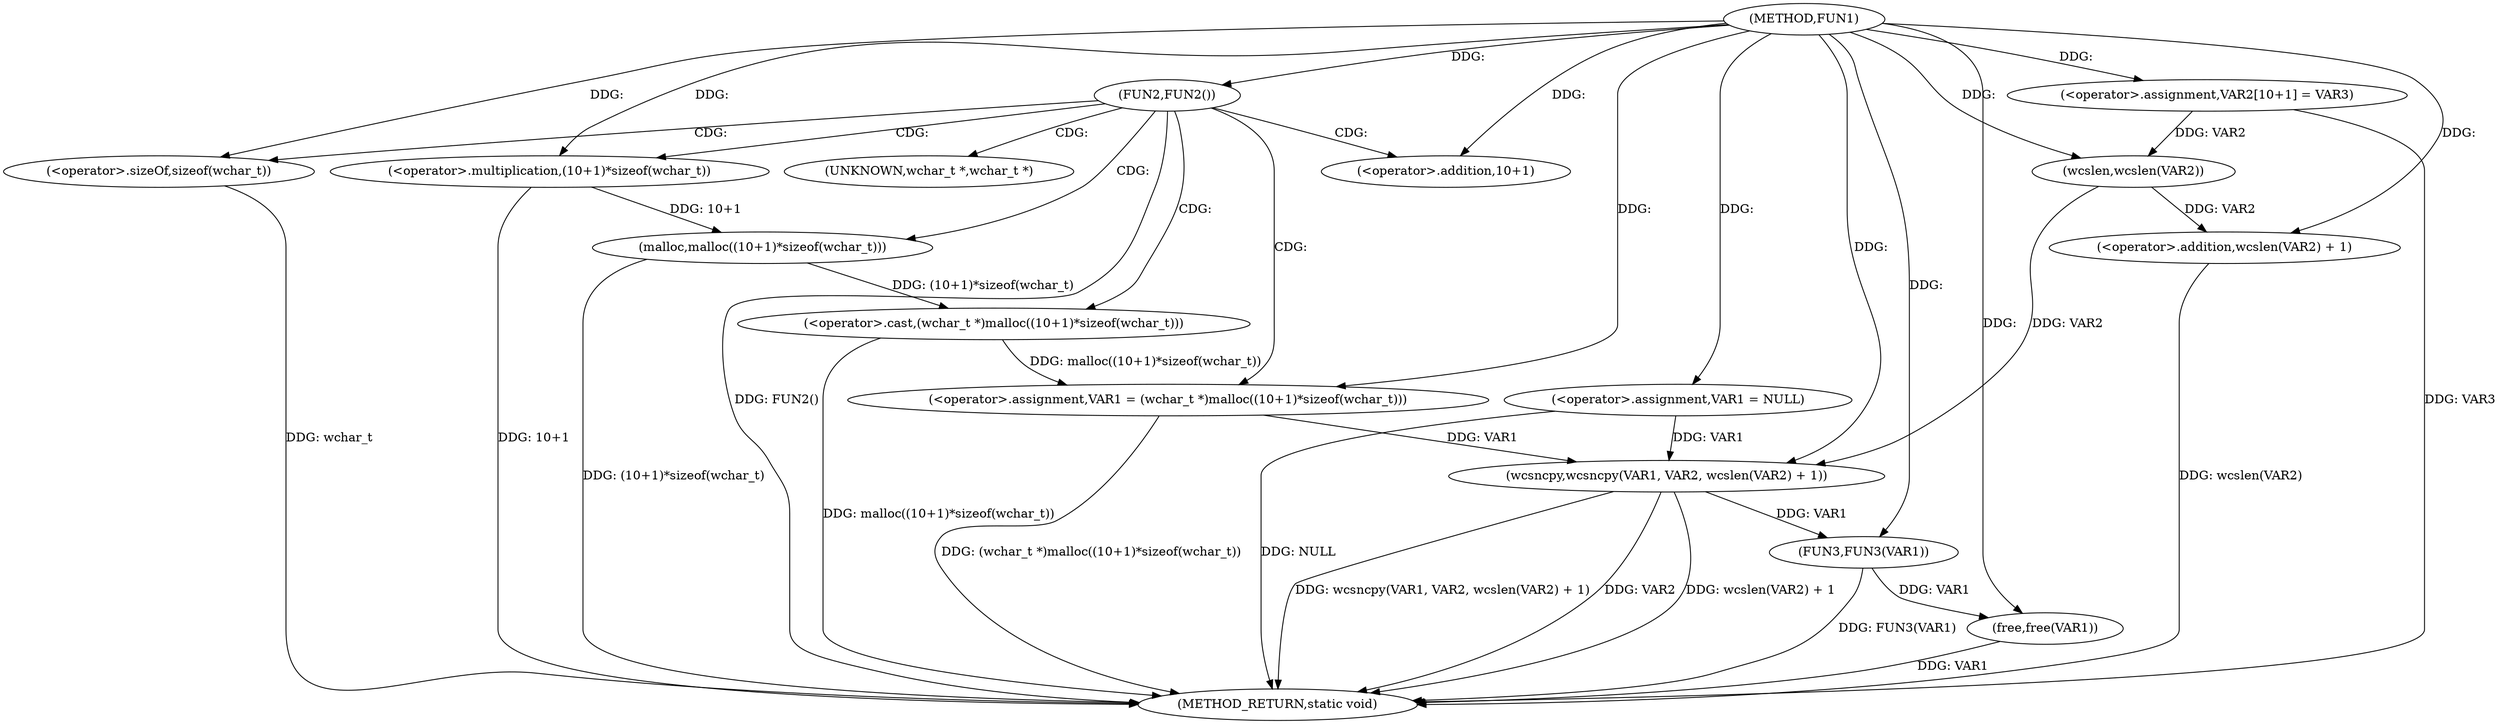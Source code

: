 digraph FUN1 {  
"1000100" [label = "(METHOD,FUN1)" ]
"1000136" [label = "(METHOD_RETURN,static void)" ]
"1000103" [label = "(<operator>.assignment,VAR1 = NULL)" ]
"1000107" [label = "(FUN2,FUN2())" ]
"1000109" [label = "(<operator>.assignment,VAR1 = (wchar_t *)malloc((10+1)*sizeof(wchar_t)))" ]
"1000111" [label = "(<operator>.cast,(wchar_t *)malloc((10+1)*sizeof(wchar_t)))" ]
"1000113" [label = "(malloc,malloc((10+1)*sizeof(wchar_t)))" ]
"1000114" [label = "(<operator>.multiplication,(10+1)*sizeof(wchar_t))" ]
"1000115" [label = "(<operator>.addition,10+1)" ]
"1000118" [label = "(<operator>.sizeOf,sizeof(wchar_t))" ]
"1000122" [label = "(<operator>.assignment,VAR2[10+1] = VAR3)" ]
"1000125" [label = "(wcsncpy,wcsncpy(VAR1, VAR2, wcslen(VAR2) + 1))" ]
"1000128" [label = "(<operator>.addition,wcslen(VAR2) + 1)" ]
"1000129" [label = "(wcslen,wcslen(VAR2))" ]
"1000132" [label = "(FUN3,FUN3(VAR1))" ]
"1000134" [label = "(free,free(VAR1))" ]
"1000112" [label = "(UNKNOWN,wchar_t *,wchar_t *)" ]
  "1000125" -> "1000136"  [ label = "DDG: wcsncpy(VAR1, VAR2, wcslen(VAR2) + 1)"] 
  "1000107" -> "1000136"  [ label = "DDG: FUN2()"] 
  "1000103" -> "1000136"  [ label = "DDG: NULL"] 
  "1000113" -> "1000136"  [ label = "DDG: (10+1)*sizeof(wchar_t)"] 
  "1000132" -> "1000136"  [ label = "DDG: FUN3(VAR1)"] 
  "1000114" -> "1000136"  [ label = "DDG: 10+1"] 
  "1000125" -> "1000136"  [ label = "DDG: VAR2"] 
  "1000125" -> "1000136"  [ label = "DDG: wcslen(VAR2) + 1"] 
  "1000118" -> "1000136"  [ label = "DDG: wchar_t"] 
  "1000109" -> "1000136"  [ label = "DDG: (wchar_t *)malloc((10+1)*sizeof(wchar_t))"] 
  "1000122" -> "1000136"  [ label = "DDG: VAR3"] 
  "1000128" -> "1000136"  [ label = "DDG: wcslen(VAR2)"] 
  "1000134" -> "1000136"  [ label = "DDG: VAR1"] 
  "1000111" -> "1000136"  [ label = "DDG: malloc((10+1)*sizeof(wchar_t))"] 
  "1000100" -> "1000103"  [ label = "DDG: "] 
  "1000100" -> "1000107"  [ label = "DDG: "] 
  "1000111" -> "1000109"  [ label = "DDG: malloc((10+1)*sizeof(wchar_t))"] 
  "1000100" -> "1000109"  [ label = "DDG: "] 
  "1000113" -> "1000111"  [ label = "DDG: (10+1)*sizeof(wchar_t)"] 
  "1000114" -> "1000113"  [ label = "DDG: 10+1"] 
  "1000100" -> "1000114"  [ label = "DDG: "] 
  "1000100" -> "1000115"  [ label = "DDG: "] 
  "1000100" -> "1000118"  [ label = "DDG: "] 
  "1000100" -> "1000122"  [ label = "DDG: "] 
  "1000103" -> "1000125"  [ label = "DDG: VAR1"] 
  "1000109" -> "1000125"  [ label = "DDG: VAR1"] 
  "1000100" -> "1000125"  [ label = "DDG: "] 
  "1000129" -> "1000125"  [ label = "DDG: VAR2"] 
  "1000129" -> "1000128"  [ label = "DDG: VAR2"] 
  "1000122" -> "1000129"  [ label = "DDG: VAR2"] 
  "1000100" -> "1000129"  [ label = "DDG: "] 
  "1000100" -> "1000128"  [ label = "DDG: "] 
  "1000125" -> "1000132"  [ label = "DDG: VAR1"] 
  "1000100" -> "1000132"  [ label = "DDG: "] 
  "1000132" -> "1000134"  [ label = "DDG: VAR1"] 
  "1000100" -> "1000134"  [ label = "DDG: "] 
  "1000107" -> "1000109"  [ label = "CDG: "] 
  "1000107" -> "1000112"  [ label = "CDG: "] 
  "1000107" -> "1000115"  [ label = "CDG: "] 
  "1000107" -> "1000113"  [ label = "CDG: "] 
  "1000107" -> "1000118"  [ label = "CDG: "] 
  "1000107" -> "1000111"  [ label = "CDG: "] 
  "1000107" -> "1000114"  [ label = "CDG: "] 
}
